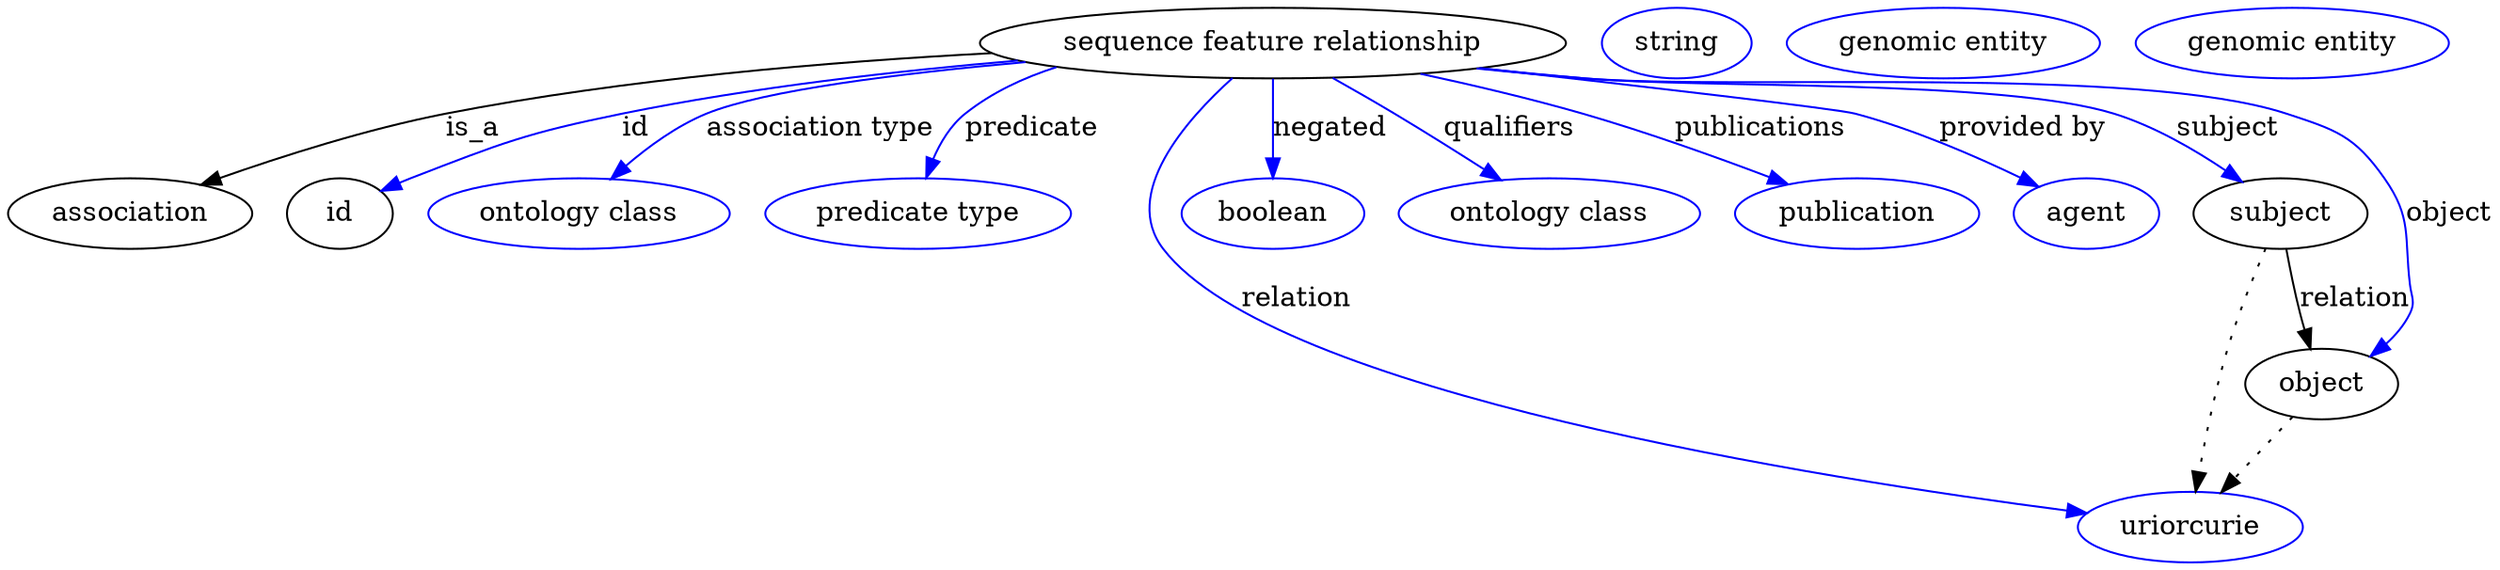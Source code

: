 digraph {
	graph [bb="0,0,1065,283"];
	node [label="\N"];
	"sequence feature relationship"	 [height=0.5,
		label="sequence feature relationship",
		pos="546.05,265",
		width=3.1594];
	association	 [height=0.5,
		pos="50.046,178",
		width=1.3902];
	"sequence feature relationship" -> association	 [label=is_a,
		lp="211.05,221.5",
		pos="e,83.095,191.63 436.74,259.91 368.15,255.17 278.21,246.13 200.05,229 162.99,220.88 122.33,206.71 92.699,195.36"];
	id	 [height=0.5,
		pos="145.05,178",
		width=0.75];
	"sequence feature relationship" -> id	 [color=blue,
		label=id,
		lp="280.55,221.5",
		pos="e,166.54,189.3 445.4,256.6 393.97,251.06 330.67,242.31 275.05,229 231.98,218.7 221.82,213.27 181.05,196 179.26,195.24 177.44,194.44 \
175.61,193.61",
		style=solid];
	"association type"	 [color=blue,
		height=0.5,
		label="ontology class",
		pos="252.05,178",
		width=1.7151];
	"sequence feature relationship" -> "association type"	 [color=blue,
		label="association type",
		lp="357.05,221.5",
		pos="e,267.92,195.51 449.59,255.35 396.76,249.04 337.24,239.94 313.05,229 299.08,222.68 285.75,212.25 275.14,202.46",
		style=solid];
	predicate	 [color=blue,
		height=0.5,
		label="predicate type",
		pos="392.05,178",
		width=1.679];
	"sequence feature relationship" -> predicate	 [color=blue,
		label=predicate,
		lp="441.05,221.5",
		pos="e,396.53,196.44 475.28,250.9 450.13,244.76 425.67,237.11 416.05,229 408.95,223.02 403.81,214.46 400.16,206.07",
		style=solid];
	relation	 [color=blue,
		height=0.5,
		label=uriorcurie,
		pos="936.05,18",
		width=1.2638];
	"sequence feature relationship" -> relation	 [color=blue,
		label=relation,
		lp="562.05,134.5",
		pos="e,894.1,25.249 527.3,247.1 506.69,225.2 478.97,187.63 499.05,160 545.16,96.527 778.4,46.761 883.99,27.111",
		style=solid];
	negated	 [color=blue,
		height=0.5,
		label=boolean,
		pos="546.05,178",
		width=1.0652];
	"sequence feature relationship" -> negated	 [color=blue,
		label=negated,
		lp="567.55,221.5",
		pos="e,546.05,196 546.05,246.97 546.05,235.19 546.05,219.56 546.05,206.16",
		style=solid];
	qualifiers	 [color=blue,
		height=0.5,
		label="ontology class",
		pos="664.05,178",
		width=1.7151];
	"sequence feature relationship" -> qualifiers	 [color=blue,
		label=qualifiers,
		lp="639.05,221.5",
		pos="e,641.01,194.99 569.92,247.39 588.07,234.01 613.19,215.49 632.92,200.95",
		style=solid];
	publications	 [color=blue,
		height=0.5,
		label=publication,
		pos="794.05,178",
		width=1.3902];
	"sequence feature relationship" -> publications	 [color=blue,
		label=publications,
		lp="741.55,221.5",
		pos="e,762.28,192.02 603.69,249.45 624.44,243.51 647.94,236.37 669.05,229 697.47,219.07 728.84,206.27 753.04,195.97",
		style=solid];
	"provided by"	 [color=blue,
		height=0.5,
		label=agent,
		pos="892.05,178",
		width=0.83048];
	"sequence feature relationship" -> "provided by"	 [color=blue,
		label="provided by",
		lp="850.05,221.5",
		pos="e,869.81,190.25 629.34,252.66 693.22,243.12 771.7,231.16 779.05,229 807.77,220.54 838.65,206.21 860.85,194.89",
		style=solid];
	subject	 [height=0.5,
		pos="976.05,178",
		width=0.99297];
	"sequence feature relationship" -> subject	 [color=blue,
		label=subject,
		lp="939.55,221.5",
		pos="e,956.03,192.91 627,252.31 640.68,250.38 654.75,248.53 668.05,247 765.07,235.87 793.78,257.97 887.05,229 908.57,222.31 930.56,209.77 \
947.3,198.8",
		style=solid];
	object	 [height=0.5,
		pos="996.05,91",
		width=0.9027];
	"sequence feature relationship" -> object	 [color=blue,
		label=object,
		lp="1048,178",
		pos="e,1016.2,105.27 626.31,252.16 640.2,250.22 654.52,248.41 668.05,247 733.37,240.2 900.09,247.72 963.05,229 991.47,220.54 1003.4,219.86 \
1021,196 1035.7,176.22 1030.4,166.44 1033,142 1033.8,135.37 1035.6,133.14 1033,127 1030.8,121.74 1027.4,116.86 1023.5,112.51",
		style=solid];
	association_id	 [color=blue,
		height=0.5,
		label=string,
		pos="708.05,265",
		width=0.84854];
	subject -> relation	 [pos="e,939.36,36.239 970.07,159.97 965.6,146.12 959.52,126.47 955.05,109 949.69,88.088 944.75,64.188 941.24,46.13",
		style=dotted];
	subject -> object	 [label=relation,
		lp="1008,134.5",
		pos="e,991.91,109 980.19,159.97 982.92,148.08 986.56,132.25 989.66,118.76"];
	"sequence feature relationship_subject"	 [color=blue,
		height=0.5,
		label="genomic entity",
		pos="820.05,265",
		width=1.7693];
	object -> relation	 [pos="e,950.23,35.261 982.43,74.435 974.85,65.207 965.25,53.528 956.75,43.191",
		style=dotted];
	"sequence feature relationship_object"	 [color=blue,
		height=0.5,
		label="genomic entity",
		pos="965.05,265",
		width=1.7693];
}

